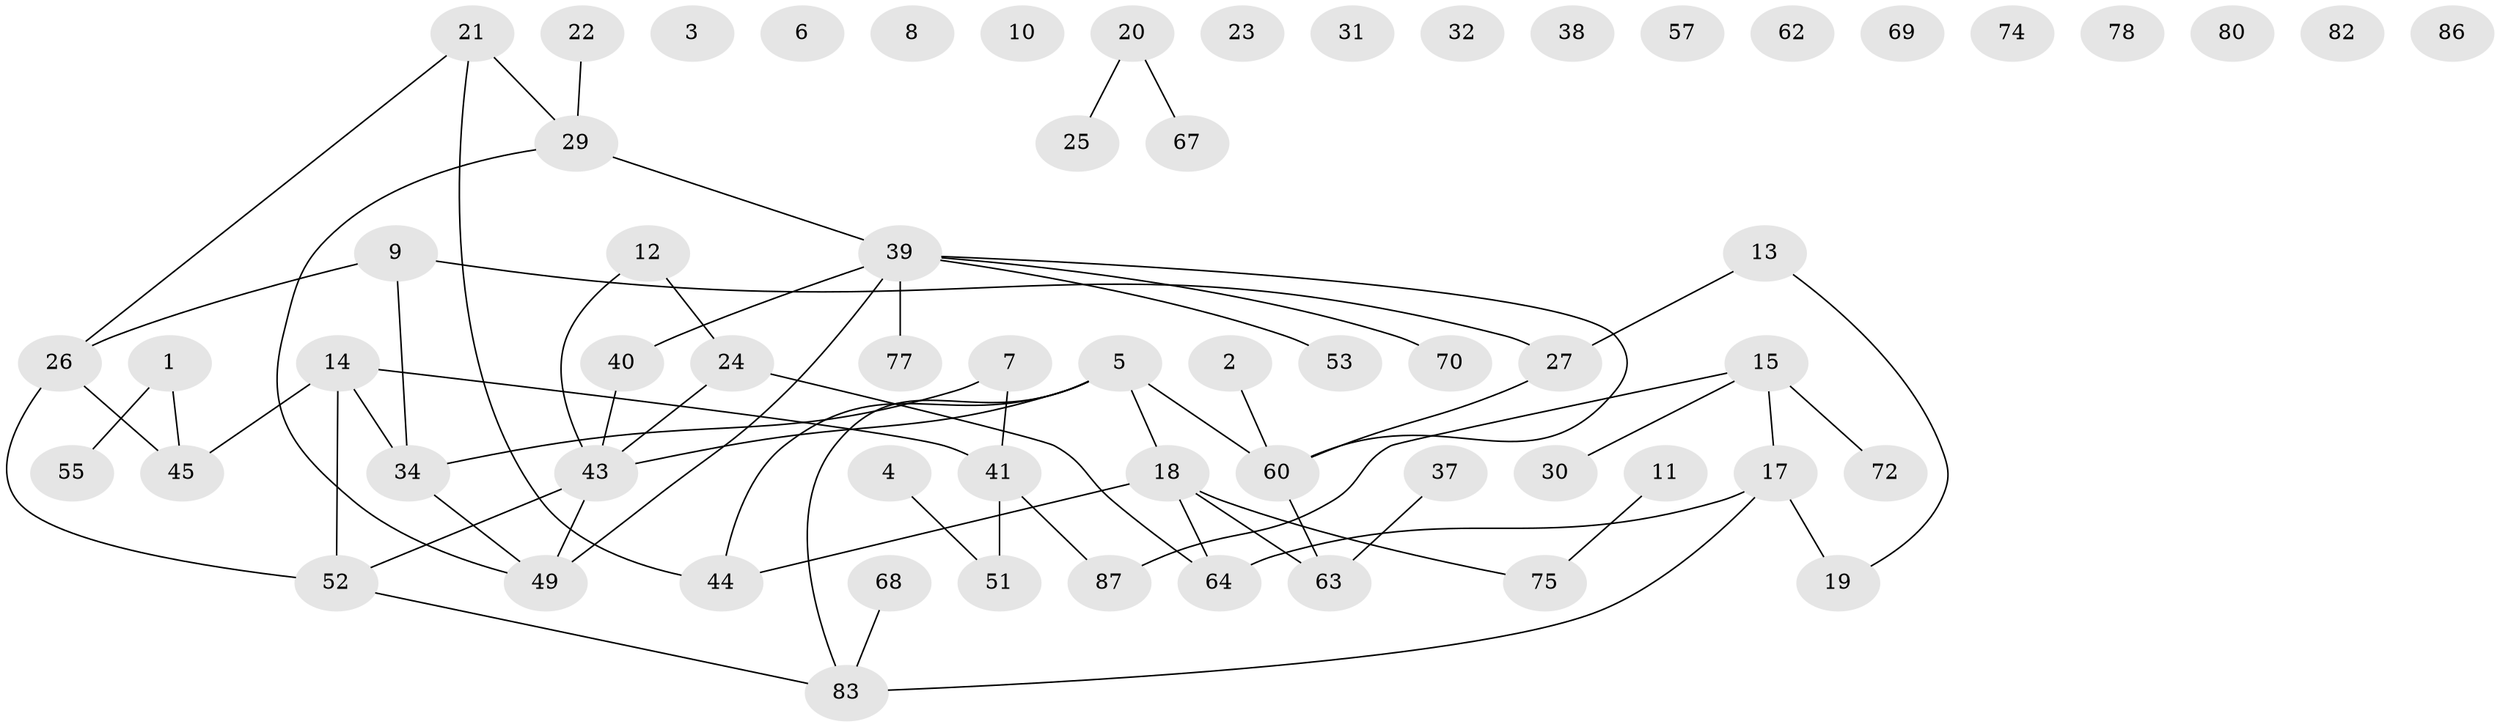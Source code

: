 // Generated by graph-tools (version 1.1) at 2025/23/03/03/25 07:23:28]
// undirected, 63 vertices, 63 edges
graph export_dot {
graph [start="1"]
  node [color=gray90,style=filled];
  1 [super="+61"];
  2;
  3;
  4 [super="+16"];
  5 [super="+35"];
  6 [super="+58"];
  7 [super="+46"];
  8;
  9 [super="+76"];
  10;
  11;
  12;
  13 [super="+59"];
  14;
  15;
  17 [super="+28"];
  18 [super="+79"];
  19 [super="+84"];
  20 [super="+81"];
  21 [super="+36"];
  22 [super="+33"];
  23;
  24 [super="+73"];
  25;
  26;
  27 [super="+54"];
  29 [super="+56"];
  30;
  31;
  32;
  34 [super="+50"];
  37;
  38;
  39 [super="+42"];
  40;
  41 [super="+47"];
  43 [super="+71"];
  44;
  45 [super="+48"];
  49 [super="+66"];
  51;
  52 [super="+65"];
  53;
  55;
  57;
  60 [super="+85"];
  62;
  63;
  64;
  67;
  68;
  69;
  70;
  72;
  74;
  75;
  77;
  78;
  80;
  82;
  83;
  86;
  87;
  1 -- 45;
  1 -- 55;
  2 -- 60;
  4 -- 51;
  5 -- 43;
  5 -- 83;
  5 -- 60;
  5 -- 18;
  5 -- 44;
  7 -- 34;
  7 -- 41;
  9 -- 26;
  9 -- 34;
  9 -- 27;
  11 -- 75;
  12 -- 24;
  12 -- 43;
  13 -- 19;
  13 -- 27;
  14 -- 41;
  14 -- 45;
  14 -- 52;
  14 -- 34;
  15 -- 30;
  15 -- 72;
  15 -- 87;
  15 -- 17;
  17 -- 64;
  17 -- 83;
  17 -- 19;
  18 -- 44;
  18 -- 63;
  18 -- 64;
  18 -- 75;
  20 -- 67;
  20 -- 25;
  21 -- 29;
  21 -- 26;
  21 -- 44;
  22 -- 29;
  24 -- 43;
  24 -- 64;
  26 -- 45;
  26 -- 52;
  27 -- 60;
  29 -- 49;
  29 -- 39;
  34 -- 49;
  37 -- 63;
  39 -- 60;
  39 -- 70;
  39 -- 77;
  39 -- 49;
  39 -- 53;
  39 -- 40;
  40 -- 43;
  41 -- 51;
  41 -- 87;
  43 -- 52;
  43 -- 49;
  52 -- 83;
  60 -- 63;
  68 -- 83;
}
